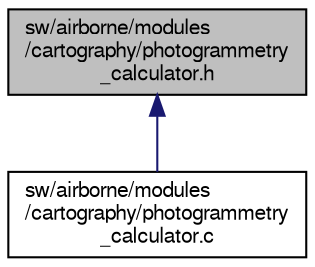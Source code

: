 digraph "sw/airborne/modules/cartography/photogrammetry_calculator.h"
{
  edge [fontname="FreeSans",fontsize="10",labelfontname="FreeSans",labelfontsize="10"];
  node [fontname="FreeSans",fontsize="10",shape=record];
  Node1 [label="sw/airborne/modules\l/cartography/photogrammetry\l_calculator.h",height=0.2,width=0.4,color="black", fillcolor="grey75", style="filled", fontcolor="black"];
  Node1 -> Node2 [dir="back",color="midnightblue",fontsize="10",style="solid",fontname="FreeSans"];
  Node2 [label="sw/airborne/modules\l/cartography/photogrammetry\l_calculator.c",height=0.2,width=0.4,color="black", fillcolor="white", style="filled",URL="$photogrammetry__calculator_8c.html"];
}
